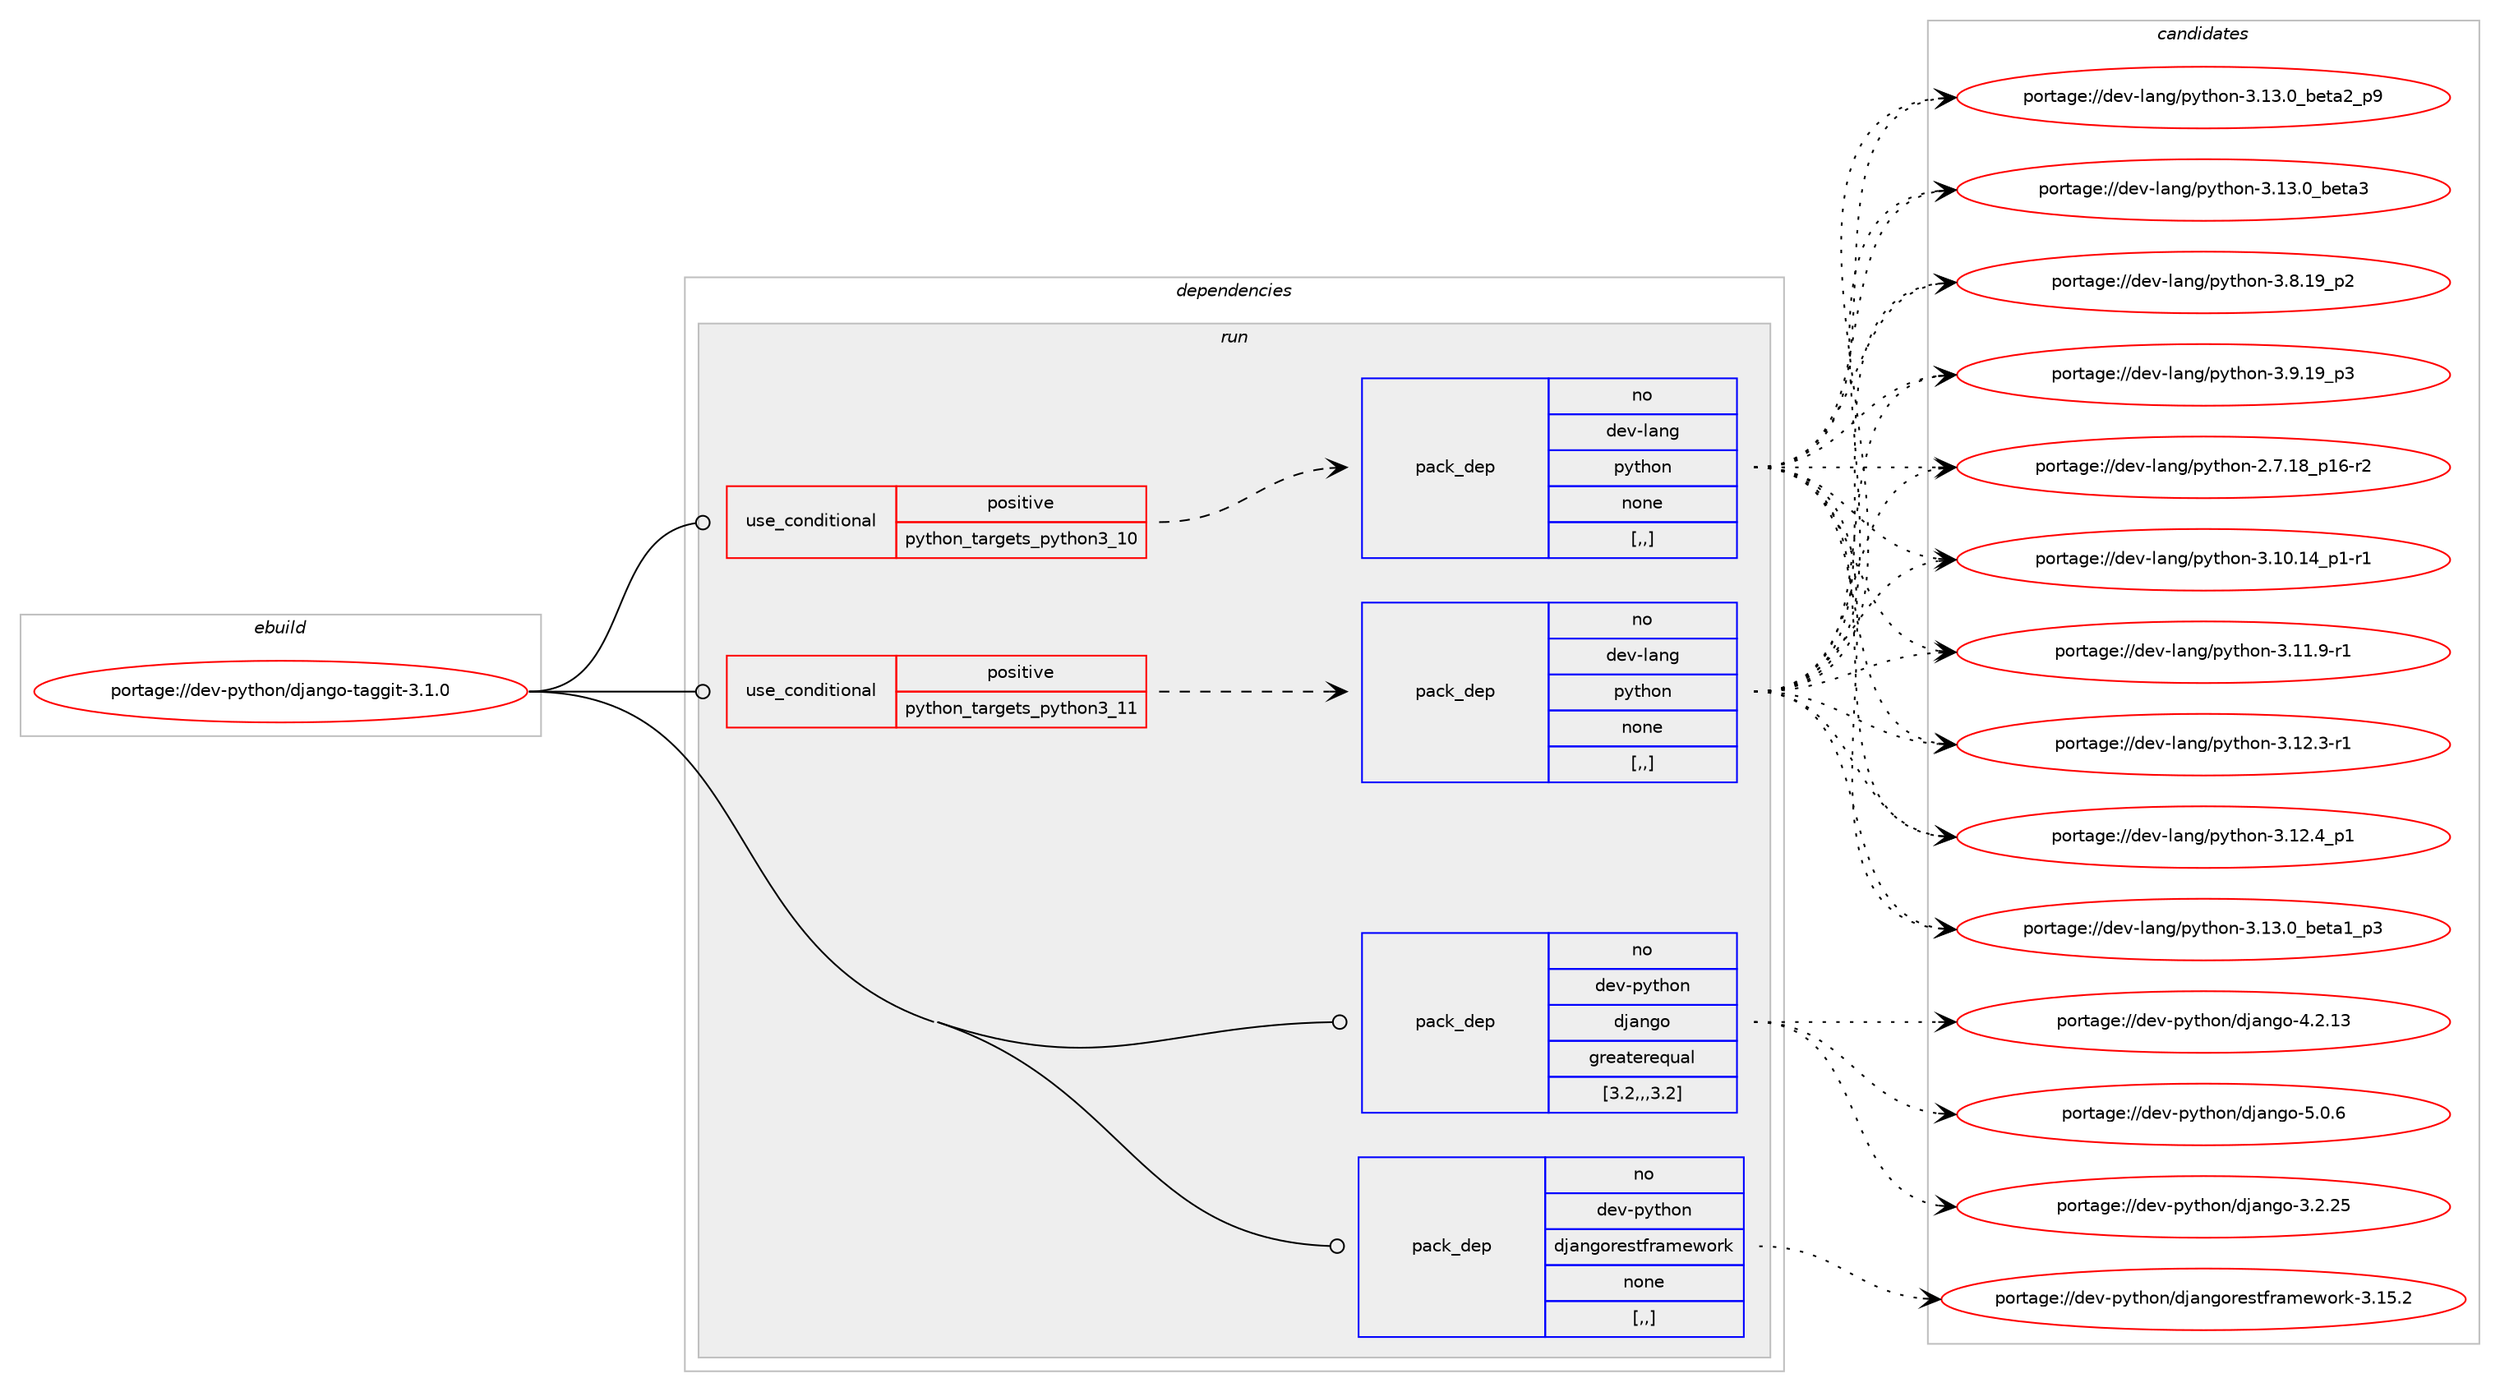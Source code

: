 digraph prolog {

# *************
# Graph options
# *************

newrank=true;
concentrate=true;
compound=true;
graph [rankdir=LR,fontname=Helvetica,fontsize=10,ranksep=1.5];#, ranksep=2.5, nodesep=0.2];
edge  [arrowhead=vee];
node  [fontname=Helvetica,fontsize=10];

# **********
# The ebuild
# **********

subgraph cluster_leftcol {
color=gray;
rank=same;
label=<<i>ebuild</i>>;
id [label="portage://dev-python/django-taggit-3.1.0", color=red, width=4, href="../dev-python/django-taggit-3.1.0.svg"];
}

# ****************
# The dependencies
# ****************

subgraph cluster_midcol {
color=gray;
label=<<i>dependencies</i>>;
subgraph cluster_compile {
fillcolor="#eeeeee";
style=filled;
label=<<i>compile</i>>;
}
subgraph cluster_compileandrun {
fillcolor="#eeeeee";
style=filled;
label=<<i>compile and run</i>>;
}
subgraph cluster_run {
fillcolor="#eeeeee";
style=filled;
label=<<i>run</i>>;
subgraph cond31453 {
dependency141949 [label=<<TABLE BORDER="0" CELLBORDER="1" CELLSPACING="0" CELLPADDING="4"><TR><TD ROWSPAN="3" CELLPADDING="10">use_conditional</TD></TR><TR><TD>positive</TD></TR><TR><TD>python_targets_python3_10</TD></TR></TABLE>>, shape=none, color=red];
subgraph pack109284 {
dependency141950 [label=<<TABLE BORDER="0" CELLBORDER="1" CELLSPACING="0" CELLPADDING="4" WIDTH="220"><TR><TD ROWSPAN="6" CELLPADDING="30">pack_dep</TD></TR><TR><TD WIDTH="110">no</TD></TR><TR><TD>dev-lang</TD></TR><TR><TD>python</TD></TR><TR><TD>none</TD></TR><TR><TD>[,,]</TD></TR></TABLE>>, shape=none, color=blue];
}
dependency141949:e -> dependency141950:w [weight=20,style="dashed",arrowhead="vee"];
}
id:e -> dependency141949:w [weight=20,style="solid",arrowhead="odot"];
subgraph cond31454 {
dependency141951 [label=<<TABLE BORDER="0" CELLBORDER="1" CELLSPACING="0" CELLPADDING="4"><TR><TD ROWSPAN="3" CELLPADDING="10">use_conditional</TD></TR><TR><TD>positive</TD></TR><TR><TD>python_targets_python3_11</TD></TR></TABLE>>, shape=none, color=red];
subgraph pack109285 {
dependency141952 [label=<<TABLE BORDER="0" CELLBORDER="1" CELLSPACING="0" CELLPADDING="4" WIDTH="220"><TR><TD ROWSPAN="6" CELLPADDING="30">pack_dep</TD></TR><TR><TD WIDTH="110">no</TD></TR><TR><TD>dev-lang</TD></TR><TR><TD>python</TD></TR><TR><TD>none</TD></TR><TR><TD>[,,]</TD></TR></TABLE>>, shape=none, color=blue];
}
dependency141951:e -> dependency141952:w [weight=20,style="dashed",arrowhead="vee"];
}
id:e -> dependency141951:w [weight=20,style="solid",arrowhead="odot"];
subgraph pack109286 {
dependency141953 [label=<<TABLE BORDER="0" CELLBORDER="1" CELLSPACING="0" CELLPADDING="4" WIDTH="220"><TR><TD ROWSPAN="6" CELLPADDING="30">pack_dep</TD></TR><TR><TD WIDTH="110">no</TD></TR><TR><TD>dev-python</TD></TR><TR><TD>django</TD></TR><TR><TD>greaterequal</TD></TR><TR><TD>[3.2,,,3.2]</TD></TR></TABLE>>, shape=none, color=blue];
}
id:e -> dependency141953:w [weight=20,style="solid",arrowhead="odot"];
subgraph pack109287 {
dependency141954 [label=<<TABLE BORDER="0" CELLBORDER="1" CELLSPACING="0" CELLPADDING="4" WIDTH="220"><TR><TD ROWSPAN="6" CELLPADDING="30">pack_dep</TD></TR><TR><TD WIDTH="110">no</TD></TR><TR><TD>dev-python</TD></TR><TR><TD>djangorestframework</TD></TR><TR><TD>none</TD></TR><TR><TD>[,,]</TD></TR></TABLE>>, shape=none, color=blue];
}
id:e -> dependency141954:w [weight=20,style="solid",arrowhead="odot"];
}
}

# **************
# The candidates
# **************

subgraph cluster_choices {
rank=same;
color=gray;
label=<<i>candidates</i>>;

subgraph choice109284 {
color=black;
nodesep=1;
choice100101118451089711010347112121116104111110455046554649569511249544511450 [label="portage://dev-lang/python-2.7.18_p16-r2", color=red, width=4,href="../dev-lang/python-2.7.18_p16-r2.svg"];
choice100101118451089711010347112121116104111110455146494846495295112494511449 [label="portage://dev-lang/python-3.10.14_p1-r1", color=red, width=4,href="../dev-lang/python-3.10.14_p1-r1.svg"];
choice100101118451089711010347112121116104111110455146494946574511449 [label="portage://dev-lang/python-3.11.9-r1", color=red, width=4,href="../dev-lang/python-3.11.9-r1.svg"];
choice100101118451089711010347112121116104111110455146495046514511449 [label="portage://dev-lang/python-3.12.3-r1", color=red, width=4,href="../dev-lang/python-3.12.3-r1.svg"];
choice100101118451089711010347112121116104111110455146495046529511249 [label="portage://dev-lang/python-3.12.4_p1", color=red, width=4,href="../dev-lang/python-3.12.4_p1.svg"];
choice10010111845108971101034711212111610411111045514649514648959810111697499511251 [label="portage://dev-lang/python-3.13.0_beta1_p3", color=red, width=4,href="../dev-lang/python-3.13.0_beta1_p3.svg"];
choice10010111845108971101034711212111610411111045514649514648959810111697509511257 [label="portage://dev-lang/python-3.13.0_beta2_p9", color=red, width=4,href="../dev-lang/python-3.13.0_beta2_p9.svg"];
choice1001011184510897110103471121211161041111104551464951464895981011169751 [label="portage://dev-lang/python-3.13.0_beta3", color=red, width=4,href="../dev-lang/python-3.13.0_beta3.svg"];
choice100101118451089711010347112121116104111110455146564649579511250 [label="portage://dev-lang/python-3.8.19_p2", color=red, width=4,href="../dev-lang/python-3.8.19_p2.svg"];
choice100101118451089711010347112121116104111110455146574649579511251 [label="portage://dev-lang/python-3.9.19_p3", color=red, width=4,href="../dev-lang/python-3.9.19_p3.svg"];
dependency141950:e -> choice100101118451089711010347112121116104111110455046554649569511249544511450:w [style=dotted,weight="100"];
dependency141950:e -> choice100101118451089711010347112121116104111110455146494846495295112494511449:w [style=dotted,weight="100"];
dependency141950:e -> choice100101118451089711010347112121116104111110455146494946574511449:w [style=dotted,weight="100"];
dependency141950:e -> choice100101118451089711010347112121116104111110455146495046514511449:w [style=dotted,weight="100"];
dependency141950:e -> choice100101118451089711010347112121116104111110455146495046529511249:w [style=dotted,weight="100"];
dependency141950:e -> choice10010111845108971101034711212111610411111045514649514648959810111697499511251:w [style=dotted,weight="100"];
dependency141950:e -> choice10010111845108971101034711212111610411111045514649514648959810111697509511257:w [style=dotted,weight="100"];
dependency141950:e -> choice1001011184510897110103471121211161041111104551464951464895981011169751:w [style=dotted,weight="100"];
dependency141950:e -> choice100101118451089711010347112121116104111110455146564649579511250:w [style=dotted,weight="100"];
dependency141950:e -> choice100101118451089711010347112121116104111110455146574649579511251:w [style=dotted,weight="100"];
}
subgraph choice109285 {
color=black;
nodesep=1;
choice100101118451089711010347112121116104111110455046554649569511249544511450 [label="portage://dev-lang/python-2.7.18_p16-r2", color=red, width=4,href="../dev-lang/python-2.7.18_p16-r2.svg"];
choice100101118451089711010347112121116104111110455146494846495295112494511449 [label="portage://dev-lang/python-3.10.14_p1-r1", color=red, width=4,href="../dev-lang/python-3.10.14_p1-r1.svg"];
choice100101118451089711010347112121116104111110455146494946574511449 [label="portage://dev-lang/python-3.11.9-r1", color=red, width=4,href="../dev-lang/python-3.11.9-r1.svg"];
choice100101118451089711010347112121116104111110455146495046514511449 [label="portage://dev-lang/python-3.12.3-r1", color=red, width=4,href="../dev-lang/python-3.12.3-r1.svg"];
choice100101118451089711010347112121116104111110455146495046529511249 [label="portage://dev-lang/python-3.12.4_p1", color=red, width=4,href="../dev-lang/python-3.12.4_p1.svg"];
choice10010111845108971101034711212111610411111045514649514648959810111697499511251 [label="portage://dev-lang/python-3.13.0_beta1_p3", color=red, width=4,href="../dev-lang/python-3.13.0_beta1_p3.svg"];
choice10010111845108971101034711212111610411111045514649514648959810111697509511257 [label="portage://dev-lang/python-3.13.0_beta2_p9", color=red, width=4,href="../dev-lang/python-3.13.0_beta2_p9.svg"];
choice1001011184510897110103471121211161041111104551464951464895981011169751 [label="portage://dev-lang/python-3.13.0_beta3", color=red, width=4,href="../dev-lang/python-3.13.0_beta3.svg"];
choice100101118451089711010347112121116104111110455146564649579511250 [label="portage://dev-lang/python-3.8.19_p2", color=red, width=4,href="../dev-lang/python-3.8.19_p2.svg"];
choice100101118451089711010347112121116104111110455146574649579511251 [label="portage://dev-lang/python-3.9.19_p3", color=red, width=4,href="../dev-lang/python-3.9.19_p3.svg"];
dependency141952:e -> choice100101118451089711010347112121116104111110455046554649569511249544511450:w [style=dotted,weight="100"];
dependency141952:e -> choice100101118451089711010347112121116104111110455146494846495295112494511449:w [style=dotted,weight="100"];
dependency141952:e -> choice100101118451089711010347112121116104111110455146494946574511449:w [style=dotted,weight="100"];
dependency141952:e -> choice100101118451089711010347112121116104111110455146495046514511449:w [style=dotted,weight="100"];
dependency141952:e -> choice100101118451089711010347112121116104111110455146495046529511249:w [style=dotted,weight="100"];
dependency141952:e -> choice10010111845108971101034711212111610411111045514649514648959810111697499511251:w [style=dotted,weight="100"];
dependency141952:e -> choice10010111845108971101034711212111610411111045514649514648959810111697509511257:w [style=dotted,weight="100"];
dependency141952:e -> choice1001011184510897110103471121211161041111104551464951464895981011169751:w [style=dotted,weight="100"];
dependency141952:e -> choice100101118451089711010347112121116104111110455146564649579511250:w [style=dotted,weight="100"];
dependency141952:e -> choice100101118451089711010347112121116104111110455146574649579511251:w [style=dotted,weight="100"];
}
subgraph choice109286 {
color=black;
nodesep=1;
choice10010111845112121116104111110471001069711010311145514650465053 [label="portage://dev-python/django-3.2.25", color=red, width=4,href="../dev-python/django-3.2.25.svg"];
choice10010111845112121116104111110471001069711010311145524650464951 [label="portage://dev-python/django-4.2.13", color=red, width=4,href="../dev-python/django-4.2.13.svg"];
choice100101118451121211161041111104710010697110103111455346484654 [label="portage://dev-python/django-5.0.6", color=red, width=4,href="../dev-python/django-5.0.6.svg"];
dependency141953:e -> choice10010111845112121116104111110471001069711010311145514650465053:w [style=dotted,weight="100"];
dependency141953:e -> choice10010111845112121116104111110471001069711010311145524650464951:w [style=dotted,weight="100"];
dependency141953:e -> choice100101118451121211161041111104710010697110103111455346484654:w [style=dotted,weight="100"];
}
subgraph choice109287 {
color=black;
nodesep=1;
choice1001011184511212111610411111047100106971101031111141011151161021149710910111911111410745514649534650 [label="portage://dev-python/djangorestframework-3.15.2", color=red, width=4,href="../dev-python/djangorestframework-3.15.2.svg"];
dependency141954:e -> choice1001011184511212111610411111047100106971101031111141011151161021149710910111911111410745514649534650:w [style=dotted,weight="100"];
}
}

}
